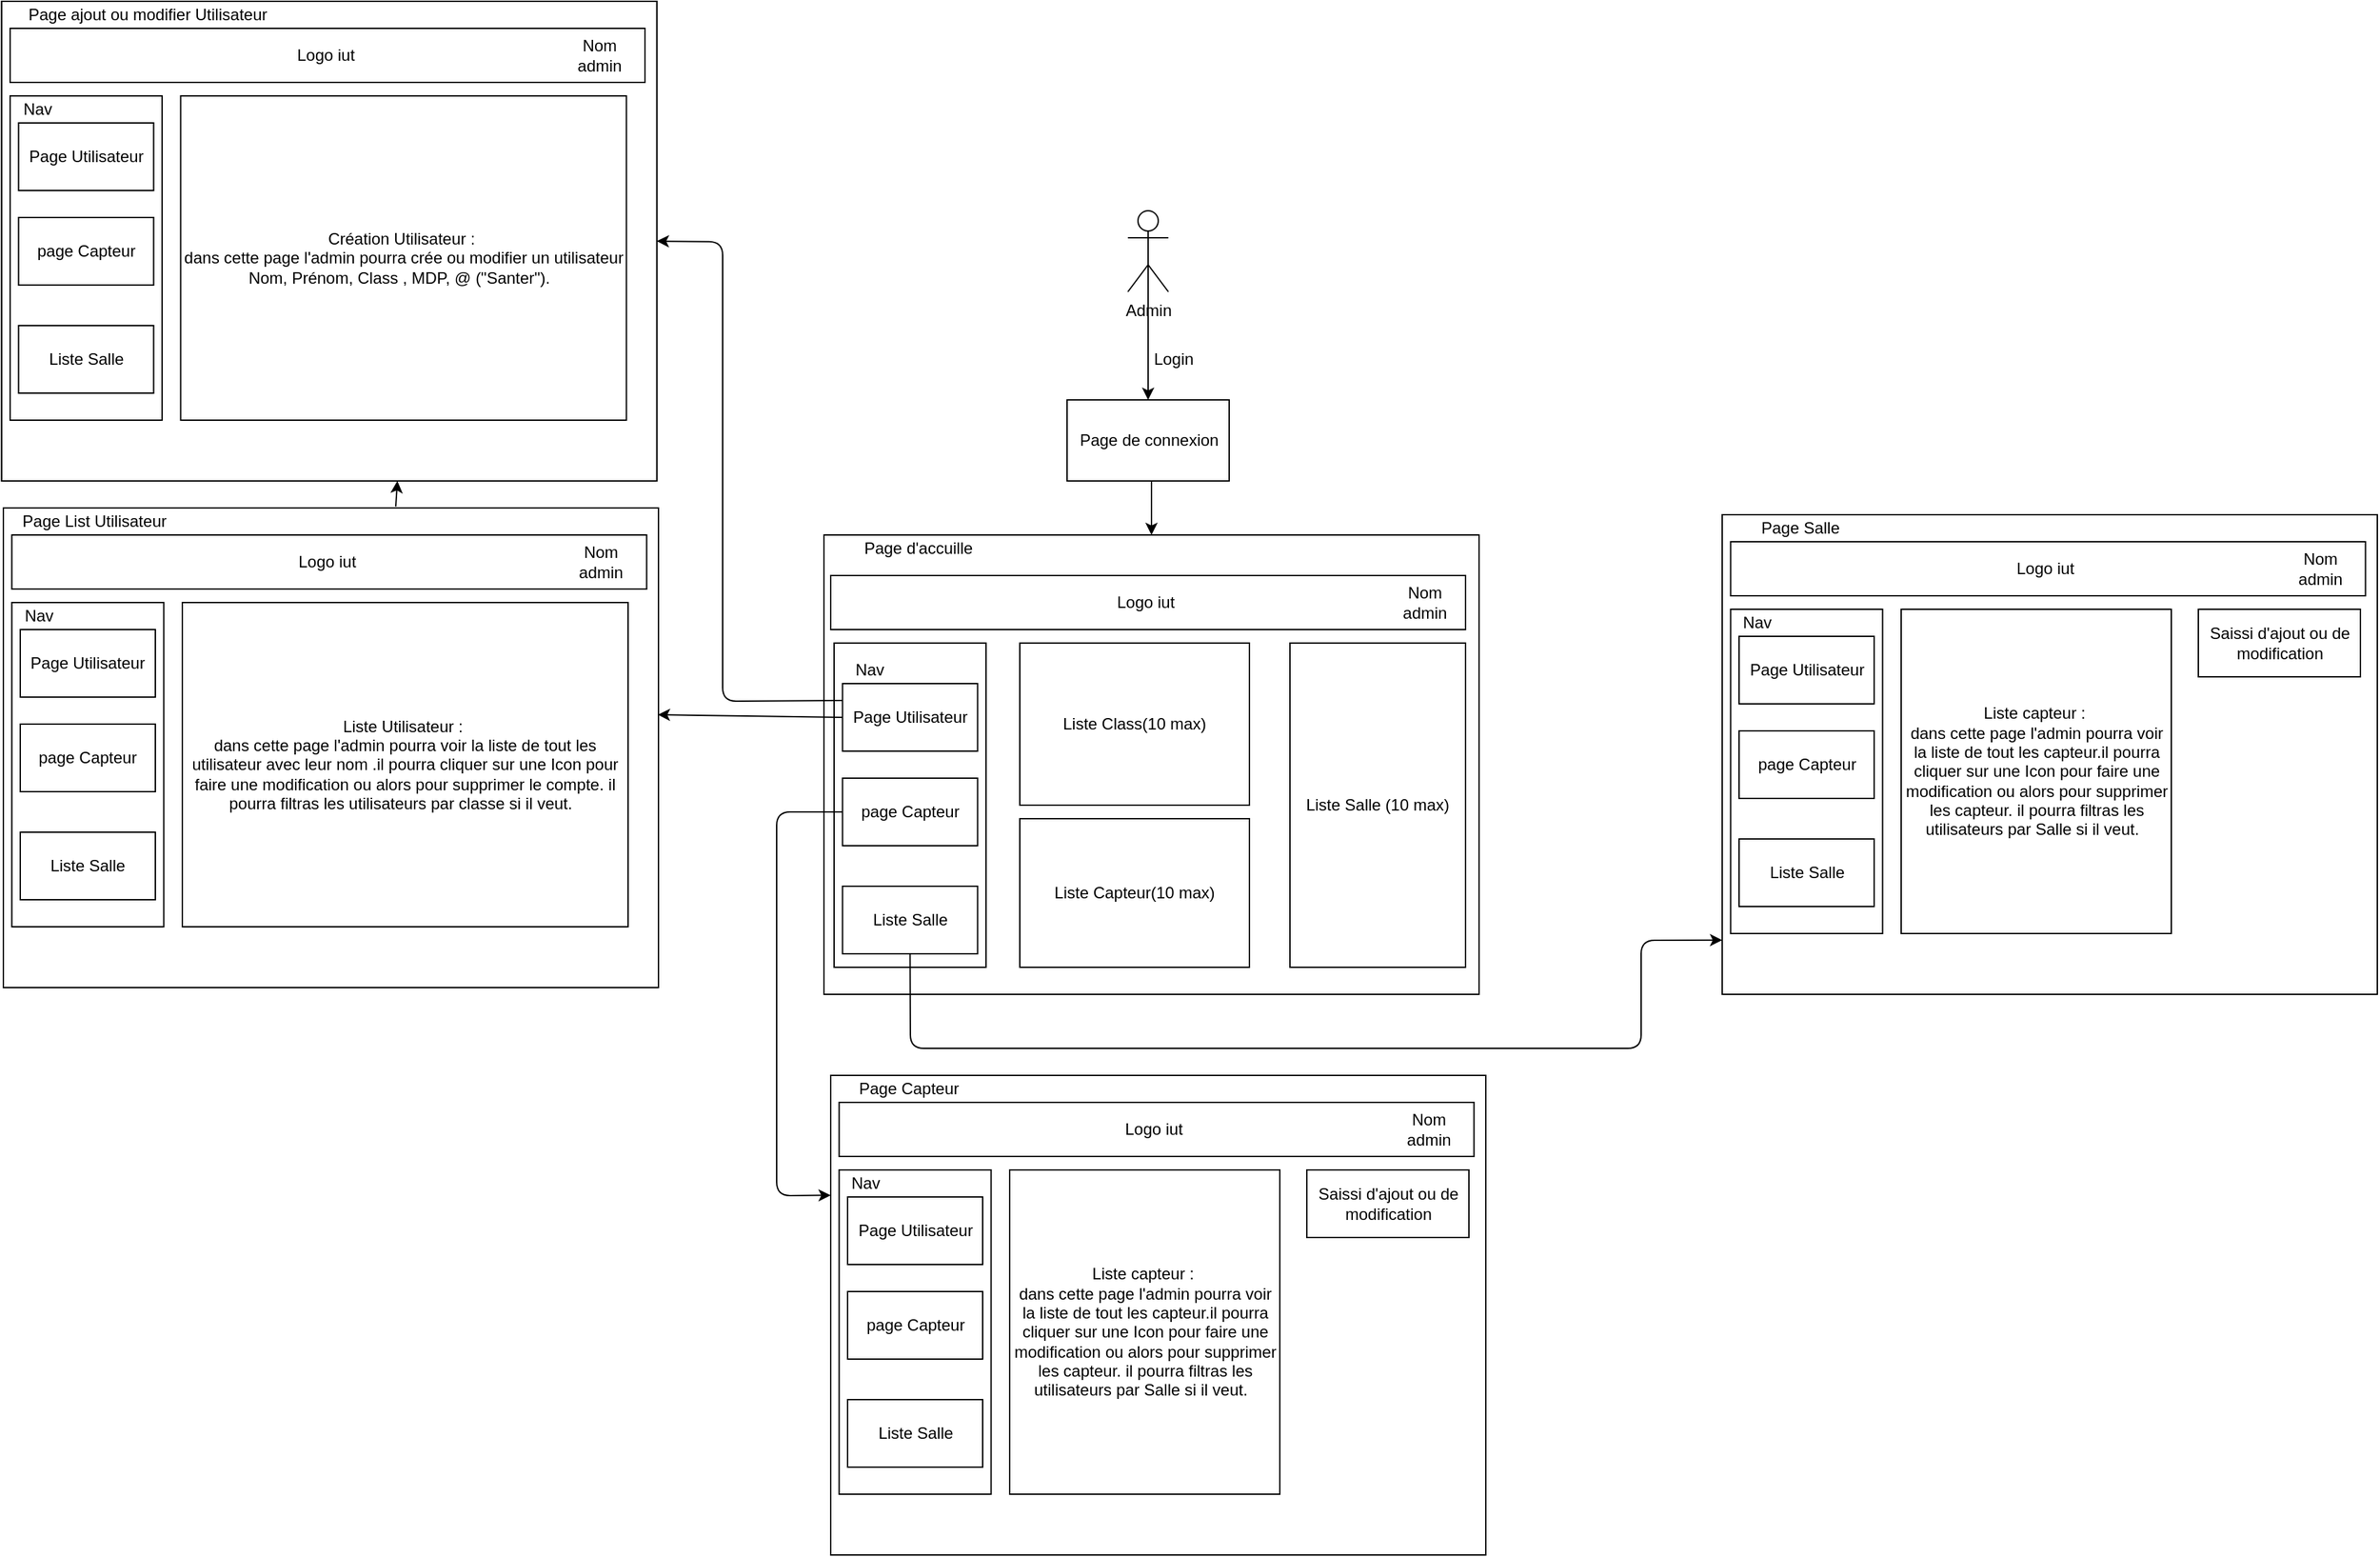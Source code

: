 <mxfile version="14.4.9" type="github" pages="2">
  <diagram id="ARH5aImlDJQzNbsXuoi2" name="Page-1">
    <mxGraphModel dx="2227" dy="1963" grid="1" gridSize="10" guides="1" tooltips="1" connect="1" arrows="1" fold="1" page="1" pageScale="1" pageWidth="827" pageHeight="1169" math="0" shadow="0">
      <root>
        <mxCell id="0" />
        <mxCell id="1" parent="0" />
        <mxCell id="mvBOg-nYU6NL9uwTwKON-1" value="Admin" style="shape=umlActor;verticalLabelPosition=bottom;verticalAlign=top;html=1;outlineConnect=0;" vertex="1" parent="1">
          <mxGeometry x="380" y="20" width="30" height="60" as="geometry" />
        </mxCell>
        <mxCell id="mvBOg-nYU6NL9uwTwKON-2" value="" style="endArrow=classic;html=1;exitX=0.5;exitY=0.5;exitDx=0;exitDy=0;exitPerimeter=0;entryX=0.5;entryY=0;entryDx=0;entryDy=0;" edge="1" parent="1" source="mvBOg-nYU6NL9uwTwKON-1" target="mvBOg-nYU6NL9uwTwKON-3">
          <mxGeometry width="50" height="50" relative="1" as="geometry">
            <mxPoint x="390" y="430" as="sourcePoint" />
            <mxPoint x="395" y="160" as="targetPoint" />
          </mxGeometry>
        </mxCell>
        <mxCell id="mvBOg-nYU6NL9uwTwKON-3" value="" style="rounded=0;whiteSpace=wrap;html=1;" vertex="1" parent="1">
          <mxGeometry x="335" y="160" width="120" height="60" as="geometry" />
        </mxCell>
        <mxCell id="mvBOg-nYU6NL9uwTwKON-4" value="Page de connexion&amp;nbsp;" style="text;html=1;strokeColor=none;fillColor=none;align=center;verticalAlign=middle;whiteSpace=wrap;rounded=0;" vertex="1" parent="1">
          <mxGeometry x="335" y="160" width="125" height="60" as="geometry" />
        </mxCell>
        <mxCell id="mvBOg-nYU6NL9uwTwKON-5" value="Login" style="text;html=1;strokeColor=none;fillColor=none;align=center;verticalAlign=middle;whiteSpace=wrap;rounded=0;" vertex="1" parent="1">
          <mxGeometry x="394" y="120" width="40" height="20" as="geometry" />
        </mxCell>
        <mxCell id="mvBOg-nYU6NL9uwTwKON-6" value="" style="rounded=0;whiteSpace=wrap;html=1;" vertex="1" parent="1">
          <mxGeometry x="155" y="260" width="485" height="340" as="geometry" />
        </mxCell>
        <mxCell id="mvBOg-nYU6NL9uwTwKON-7" value="" style="endArrow=classic;html=1;exitX=0.5;exitY=1;exitDx=0;exitDy=0;entryX=0.5;entryY=0;entryDx=0;entryDy=0;" edge="1" parent="1" source="mvBOg-nYU6NL9uwTwKON-4" target="mvBOg-nYU6NL9uwTwKON-6">
          <mxGeometry width="50" height="50" relative="1" as="geometry">
            <mxPoint x="390" y="430" as="sourcePoint" />
            <mxPoint x="440" y="380" as="targetPoint" />
          </mxGeometry>
        </mxCell>
        <mxCell id="mvBOg-nYU6NL9uwTwKON-8" value="" style="rounded=0;whiteSpace=wrap;html=1;" vertex="1" parent="1">
          <mxGeometry x="162.5" y="340" width="112.5" height="240" as="geometry" />
        </mxCell>
        <mxCell id="mvBOg-nYU6NL9uwTwKON-9" value="Page d&#39;accuille" style="text;html=1;strokeColor=none;fillColor=none;align=center;verticalAlign=middle;whiteSpace=wrap;rounded=0;" vertex="1" parent="1">
          <mxGeometry x="180" y="260" width="90" height="20" as="geometry" />
        </mxCell>
        <mxCell id="mvBOg-nYU6NL9uwTwKON-10" value="Nav" style="text;html=1;strokeColor=none;fillColor=none;align=center;verticalAlign=middle;whiteSpace=wrap;rounded=0;" vertex="1" parent="1">
          <mxGeometry x="168.75" y="350" width="40" height="20" as="geometry" />
        </mxCell>
        <mxCell id="mvBOg-nYU6NL9uwTwKON-11" value="Page Utilisateur" style="rounded=0;whiteSpace=wrap;html=1;" vertex="1" parent="1">
          <mxGeometry x="168.75" y="370" width="100" height="50" as="geometry" />
        </mxCell>
        <mxCell id="mvBOg-nYU6NL9uwTwKON-12" value="page Capteur" style="rounded=0;whiteSpace=wrap;html=1;" vertex="1" parent="1">
          <mxGeometry x="168.75" y="440" width="100" height="50" as="geometry" />
        </mxCell>
        <mxCell id="mvBOg-nYU6NL9uwTwKON-13" value="Liste Salle" style="rounded=0;whiteSpace=wrap;html=1;" vertex="1" parent="1">
          <mxGeometry x="168.75" y="520" width="100" height="50" as="geometry" />
        </mxCell>
        <mxCell id="mvBOg-nYU6NL9uwTwKON-14" value="Liste Class(10 max)" style="rounded=0;whiteSpace=wrap;html=1;" vertex="1" parent="1">
          <mxGeometry x="300" y="340" width="170" height="120" as="geometry" />
        </mxCell>
        <mxCell id="mvBOg-nYU6NL9uwTwKON-15" value="Liste Salle (10 max)" style="rounded=0;whiteSpace=wrap;html=1;" vertex="1" parent="1">
          <mxGeometry x="500" y="340" width="130" height="240" as="geometry" />
        </mxCell>
        <mxCell id="mvBOg-nYU6NL9uwTwKON-16" value="Liste Capteur(10 max)" style="rounded=0;whiteSpace=wrap;html=1;" vertex="1" parent="1">
          <mxGeometry x="300" y="470" width="170" height="110" as="geometry" />
        </mxCell>
        <mxCell id="mvBOg-nYU6NL9uwTwKON-18" value="Logo iut&amp;nbsp;" style="rounded=0;whiteSpace=wrap;html=1;" vertex="1" parent="1">
          <mxGeometry x="160" y="290" width="470" height="40" as="geometry" />
        </mxCell>
        <mxCell id="mvBOg-nYU6NL9uwTwKON-19" value="Nom admin" style="text;html=1;strokeColor=none;fillColor=none;align=center;verticalAlign=middle;whiteSpace=wrap;rounded=0;" vertex="1" parent="1">
          <mxGeometry x="580" y="300" width="40" height="20" as="geometry" />
        </mxCell>
        <mxCell id="mvBOg-nYU6NL9uwTwKON-20" value="" style="endArrow=classic;html=1;exitX=0;exitY=0.5;exitDx=0;exitDy=0;entryX=0.999;entryY=0.431;entryDx=0;entryDy=0;entryPerimeter=0;" edge="1" parent="1" source="mvBOg-nYU6NL9uwTwKON-11" target="hwvQYhv3dfhFRNOniil5-2">
          <mxGeometry width="50" height="50" relative="1" as="geometry">
            <mxPoint x="390" y="520" as="sourcePoint" />
            <mxPoint x="30" y="390" as="targetPoint" />
          </mxGeometry>
        </mxCell>
        <mxCell id="mvBOg-nYU6NL9uwTwKON-21" value="" style="rounded=0;whiteSpace=wrap;html=1;" vertex="1" parent="1">
          <mxGeometry x="-452.5" y="240" width="485" height="355" as="geometry" />
        </mxCell>
        <mxCell id="mvBOg-nYU6NL9uwTwKON-22" value="" style="rounded=0;whiteSpace=wrap;html=1;" vertex="1" parent="1">
          <mxGeometry x="-446.25" y="310" width="112.5" height="240" as="geometry" />
        </mxCell>
        <mxCell id="mvBOg-nYU6NL9uwTwKON-23" value="Page Utilisateur" style="text;html=1;strokeColor=none;fillColor=none;align=center;verticalAlign=middle;whiteSpace=wrap;rounded=0;" vertex="1" parent="1">
          <mxGeometry x="-440" y="240" width="90" height="20" as="geometry" />
        </mxCell>
        <mxCell id="mvBOg-nYU6NL9uwTwKON-24" value="Nav" style="text;html=1;strokeColor=none;fillColor=none;align=center;verticalAlign=middle;whiteSpace=wrap;rounded=0;" vertex="1" parent="1">
          <mxGeometry x="-446.25" y="310" width="40" height="20" as="geometry" />
        </mxCell>
        <mxCell id="mvBOg-nYU6NL9uwTwKON-25" value="Page Utilisateur" style="rounded=0;whiteSpace=wrap;html=1;" vertex="1" parent="1">
          <mxGeometry x="-440" y="330" width="100" height="50" as="geometry" />
        </mxCell>
        <mxCell id="mvBOg-nYU6NL9uwTwKON-26" value="page Capteur" style="rounded=0;whiteSpace=wrap;html=1;" vertex="1" parent="1">
          <mxGeometry x="-440" y="400" width="100" height="50" as="geometry" />
        </mxCell>
        <mxCell id="mvBOg-nYU6NL9uwTwKON-27" value="Liste Salle" style="rounded=0;whiteSpace=wrap;html=1;" vertex="1" parent="1">
          <mxGeometry x="-440" y="480" width="100" height="50" as="geometry" />
        </mxCell>
        <mxCell id="mvBOg-nYU6NL9uwTwKON-28" value="Liste Utilisateur :&amp;nbsp;&lt;br&gt;dans cette page l&#39;admin pourra voir la liste de tout les utilisateur .il pourra cliquer sur une Icon pour faire une modification ou alors pour supprimer le compte. il pourra filtras les utilisateurs par classe si il veut.&amp;nbsp;&amp;nbsp;" style="rounded=0;whiteSpace=wrap;html=1;" vertex="1" parent="1">
          <mxGeometry x="-320" y="310" width="200" height="240" as="geometry" />
        </mxCell>
        <mxCell id="mvBOg-nYU6NL9uwTwKON-31" value="Logo iut&amp;nbsp;" style="rounded=0;whiteSpace=wrap;html=1;" vertex="1" parent="1">
          <mxGeometry x="-446.25" y="260" width="470" height="40" as="geometry" />
        </mxCell>
        <mxCell id="mvBOg-nYU6NL9uwTwKON-32" value="Nom admin" style="text;html=1;strokeColor=none;fillColor=none;align=center;verticalAlign=middle;whiteSpace=wrap;rounded=0;" vertex="1" parent="1">
          <mxGeometry x="-30" y="270" width="40" height="20" as="geometry" />
        </mxCell>
        <mxCell id="hwvQYhv3dfhFRNOniil5-1" value="Saissi d&#39;ajout ou de modification" style="rounded=0;whiteSpace=wrap;html=1;" vertex="1" parent="1">
          <mxGeometry x="-100" y="310" width="120" height="50" as="geometry" />
        </mxCell>
        <mxCell id="hwvQYhv3dfhFRNOniil5-2" value="" style="rounded=0;whiteSpace=wrap;html=1;" vertex="1" parent="1">
          <mxGeometry x="-452.5" y="240" width="485" height="355" as="geometry" />
        </mxCell>
        <mxCell id="hwvQYhv3dfhFRNOniil5-3" value="" style="rounded=0;whiteSpace=wrap;html=1;" vertex="1" parent="1">
          <mxGeometry x="-446.25" y="310" width="112.5" height="240" as="geometry" />
        </mxCell>
        <mxCell id="hwvQYhv3dfhFRNOniil5-4" value="Page List Utilisateur" style="text;html=1;strokeColor=none;fillColor=none;align=center;verticalAlign=middle;whiteSpace=wrap;rounded=0;" vertex="1" parent="1">
          <mxGeometry x="-440" y="240" width="110" height="20" as="geometry" />
        </mxCell>
        <mxCell id="hwvQYhv3dfhFRNOniil5-5" value="Nav" style="text;html=1;strokeColor=none;fillColor=none;align=center;verticalAlign=middle;whiteSpace=wrap;rounded=0;" vertex="1" parent="1">
          <mxGeometry x="-446.25" y="310" width="40" height="20" as="geometry" />
        </mxCell>
        <mxCell id="hwvQYhv3dfhFRNOniil5-6" value="Page Utilisateur" style="rounded=0;whiteSpace=wrap;html=1;" vertex="1" parent="1">
          <mxGeometry x="-440" y="330" width="100" height="50" as="geometry" />
        </mxCell>
        <mxCell id="hwvQYhv3dfhFRNOniil5-7" value="page Capteur" style="rounded=0;whiteSpace=wrap;html=1;" vertex="1" parent="1">
          <mxGeometry x="-440" y="400" width="100" height="50" as="geometry" />
        </mxCell>
        <mxCell id="hwvQYhv3dfhFRNOniil5-8" value="Liste Salle" style="rounded=0;whiteSpace=wrap;html=1;" vertex="1" parent="1">
          <mxGeometry x="-440" y="480" width="100" height="50" as="geometry" />
        </mxCell>
        <mxCell id="hwvQYhv3dfhFRNOniil5-9" value="Liste Utilisateur :&amp;nbsp;&lt;br&gt;dans cette page l&#39;admin pourra voir la liste de tout les utilisateur avec leur nom .il pourra cliquer sur une Icon pour faire une modification ou alors pour supprimer le compte. il pourra filtras les utilisateurs par classe si il veut.&amp;nbsp;&amp;nbsp;" style="rounded=0;whiteSpace=wrap;html=1;" vertex="1" parent="1">
          <mxGeometry x="-320" y="310" width="330" height="240" as="geometry" />
        </mxCell>
        <mxCell id="hwvQYhv3dfhFRNOniil5-10" value="Logo iut&amp;nbsp;" style="rounded=0;whiteSpace=wrap;html=1;" vertex="1" parent="1">
          <mxGeometry x="-446.25" y="260" width="470" height="40" as="geometry" />
        </mxCell>
        <mxCell id="hwvQYhv3dfhFRNOniil5-11" value="Nom admin" style="text;html=1;strokeColor=none;fillColor=none;align=center;verticalAlign=middle;whiteSpace=wrap;rounded=0;" vertex="1" parent="1">
          <mxGeometry x="-30" y="270" width="40" height="20" as="geometry" />
        </mxCell>
        <mxCell id="hwvQYhv3dfhFRNOniil5-13" value="" style="rounded=0;whiteSpace=wrap;html=1;" vertex="1" parent="1">
          <mxGeometry x="160" y="660" width="485" height="355" as="geometry" />
        </mxCell>
        <mxCell id="hwvQYhv3dfhFRNOniil5-14" value="" style="rounded=0;whiteSpace=wrap;html=1;" vertex="1" parent="1">
          <mxGeometry x="166.25" y="730" width="112.5" height="240" as="geometry" />
        </mxCell>
        <mxCell id="hwvQYhv3dfhFRNOniil5-15" value="Page Utilisateur" style="text;html=1;strokeColor=none;fillColor=none;align=center;verticalAlign=middle;whiteSpace=wrap;rounded=0;" vertex="1" parent="1">
          <mxGeometry x="172.5" y="660" width="90" height="20" as="geometry" />
        </mxCell>
        <mxCell id="hwvQYhv3dfhFRNOniil5-16" value="Nav" style="text;html=1;strokeColor=none;fillColor=none;align=center;verticalAlign=middle;whiteSpace=wrap;rounded=0;" vertex="1" parent="1">
          <mxGeometry x="166.25" y="730" width="40" height="20" as="geometry" />
        </mxCell>
        <mxCell id="hwvQYhv3dfhFRNOniil5-17" value="Page Utilisateur" style="rounded=0;whiteSpace=wrap;html=1;" vertex="1" parent="1">
          <mxGeometry x="172.5" y="750" width="100" height="50" as="geometry" />
        </mxCell>
        <mxCell id="hwvQYhv3dfhFRNOniil5-18" value="page Capteur" style="rounded=0;whiteSpace=wrap;html=1;" vertex="1" parent="1">
          <mxGeometry x="172.5" y="820" width="100" height="50" as="geometry" />
        </mxCell>
        <mxCell id="hwvQYhv3dfhFRNOniil5-19" value="Liste Salle" style="rounded=0;whiteSpace=wrap;html=1;" vertex="1" parent="1">
          <mxGeometry x="172.5" y="900" width="100" height="50" as="geometry" />
        </mxCell>
        <mxCell id="hwvQYhv3dfhFRNOniil5-20" value="Liste Utilisateur :&amp;nbsp;&lt;br&gt;dans cette page l&#39;admin pourra voir la liste de tout les utilisateur .il pourra cliquer sur une Icon pour faire une modification ou alors pour supprimer le compte. il pourra filtras les utilisateurs par classe si il veut.&amp;nbsp;&amp;nbsp;" style="rounded=0;whiteSpace=wrap;html=1;" vertex="1" parent="1">
          <mxGeometry x="292.5" y="730" width="200" height="240" as="geometry" />
        </mxCell>
        <mxCell id="hwvQYhv3dfhFRNOniil5-21" value="Logo iut&amp;nbsp;" style="rounded=0;whiteSpace=wrap;html=1;" vertex="1" parent="1">
          <mxGeometry x="166.25" y="680" width="470" height="40" as="geometry" />
        </mxCell>
        <mxCell id="hwvQYhv3dfhFRNOniil5-22" value="Nom admin" style="text;html=1;strokeColor=none;fillColor=none;align=center;verticalAlign=middle;whiteSpace=wrap;rounded=0;" vertex="1" parent="1">
          <mxGeometry x="582.5" y="690" width="40" height="20" as="geometry" />
        </mxCell>
        <mxCell id="hwvQYhv3dfhFRNOniil5-23" value="Saissi d&#39;ajout ou de modification" style="rounded=0;whiteSpace=wrap;html=1;" vertex="1" parent="1">
          <mxGeometry x="512.5" y="730" width="120" height="50" as="geometry" />
        </mxCell>
        <mxCell id="hwvQYhv3dfhFRNOniil5-24" value="" style="rounded=0;whiteSpace=wrap;html=1;" vertex="1" parent="1">
          <mxGeometry x="160" y="660" width="485" height="355" as="geometry" />
        </mxCell>
        <mxCell id="hwvQYhv3dfhFRNOniil5-25" value="" style="rounded=0;whiteSpace=wrap;html=1;" vertex="1" parent="1">
          <mxGeometry x="166.25" y="730" width="112.5" height="240" as="geometry" />
        </mxCell>
        <mxCell id="hwvQYhv3dfhFRNOniil5-26" value="Page Capteur" style="text;html=1;strokeColor=none;fillColor=none;align=center;verticalAlign=middle;whiteSpace=wrap;rounded=0;" vertex="1" parent="1">
          <mxGeometry x="172.5" y="660" width="90" height="20" as="geometry" />
        </mxCell>
        <mxCell id="hwvQYhv3dfhFRNOniil5-27" value="Nav" style="text;html=1;strokeColor=none;fillColor=none;align=center;verticalAlign=middle;whiteSpace=wrap;rounded=0;" vertex="1" parent="1">
          <mxGeometry x="166.25" y="730" width="40" height="20" as="geometry" />
        </mxCell>
        <mxCell id="hwvQYhv3dfhFRNOniil5-28" value="Page Utilisateur" style="rounded=0;whiteSpace=wrap;html=1;" vertex="1" parent="1">
          <mxGeometry x="172.5" y="750" width="100" height="50" as="geometry" />
        </mxCell>
        <mxCell id="hwvQYhv3dfhFRNOniil5-29" value="page Capteur" style="rounded=0;whiteSpace=wrap;html=1;" vertex="1" parent="1">
          <mxGeometry x="172.5" y="820" width="100" height="50" as="geometry" />
        </mxCell>
        <mxCell id="hwvQYhv3dfhFRNOniil5-30" value="Liste Salle" style="rounded=0;whiteSpace=wrap;html=1;" vertex="1" parent="1">
          <mxGeometry x="172.5" y="900" width="100" height="50" as="geometry" />
        </mxCell>
        <mxCell id="hwvQYhv3dfhFRNOniil5-31" value="Liste capteur :&amp;nbsp;&lt;br&gt;dans cette page l&#39;admin pourra voir la liste de tout les capteur.il pourra cliquer sur une Icon pour faire une modification ou alors pour supprimer les capteur. il pourra filtras les utilisateurs par Salle si il veut.&amp;nbsp;&amp;nbsp;" style="rounded=0;whiteSpace=wrap;html=1;" vertex="1" parent="1">
          <mxGeometry x="292.5" y="730" width="200" height="240" as="geometry" />
        </mxCell>
        <mxCell id="hwvQYhv3dfhFRNOniil5-32" value="Logo iut&amp;nbsp;" style="rounded=0;whiteSpace=wrap;html=1;" vertex="1" parent="1">
          <mxGeometry x="166.25" y="680" width="470" height="40" as="geometry" />
        </mxCell>
        <mxCell id="hwvQYhv3dfhFRNOniil5-33" value="Nom admin" style="text;html=1;strokeColor=none;fillColor=none;align=center;verticalAlign=middle;whiteSpace=wrap;rounded=0;" vertex="1" parent="1">
          <mxGeometry x="582.5" y="690" width="40" height="20" as="geometry" />
        </mxCell>
        <mxCell id="hwvQYhv3dfhFRNOniil5-34" value="Saissi d&#39;ajout ou de modification" style="rounded=0;whiteSpace=wrap;html=1;" vertex="1" parent="1">
          <mxGeometry x="512.5" y="730" width="120" height="50" as="geometry" />
        </mxCell>
        <mxCell id="hwvQYhv3dfhFRNOniil5-36" value="" style="endArrow=classic;html=1;exitX=0;exitY=0.5;exitDx=0;exitDy=0;entryX=0;entryY=0.25;entryDx=0;entryDy=0;" edge="1" parent="1" source="mvBOg-nYU6NL9uwTwKON-12" target="hwvQYhv3dfhFRNOniil5-24">
          <mxGeometry width="50" height="50" relative="1" as="geometry">
            <mxPoint x="80" y="640" as="sourcePoint" />
            <mxPoint x="130" y="590" as="targetPoint" />
            <Array as="points">
              <mxPoint x="120" y="465" />
              <mxPoint x="120" y="749" />
            </Array>
          </mxGeometry>
        </mxCell>
        <mxCell id="hwvQYhv3dfhFRNOniil5-37" value="" style="rounded=0;whiteSpace=wrap;html=1;" vertex="1" parent="1">
          <mxGeometry x="-453.75" y="-135" width="485" height="355" as="geometry" />
        </mxCell>
        <mxCell id="hwvQYhv3dfhFRNOniil5-38" value="" style="rounded=0;whiteSpace=wrap;html=1;" vertex="1" parent="1">
          <mxGeometry x="-447.5" y="-65" width="112.5" height="240" as="geometry" />
        </mxCell>
        <mxCell id="hwvQYhv3dfhFRNOniil5-39" value="Page Utilisateur" style="text;html=1;strokeColor=none;fillColor=none;align=center;verticalAlign=middle;whiteSpace=wrap;rounded=0;" vertex="1" parent="1">
          <mxGeometry x="-441.25" y="-135" width="90" height="20" as="geometry" />
        </mxCell>
        <mxCell id="hwvQYhv3dfhFRNOniil5-40" value="Nav" style="text;html=1;strokeColor=none;fillColor=none;align=center;verticalAlign=middle;whiteSpace=wrap;rounded=0;" vertex="1" parent="1">
          <mxGeometry x="-447.5" y="-65" width="40" height="20" as="geometry" />
        </mxCell>
        <mxCell id="hwvQYhv3dfhFRNOniil5-41" value="Page Utilisateur" style="rounded=0;whiteSpace=wrap;html=1;" vertex="1" parent="1">
          <mxGeometry x="-441.25" y="-45" width="100" height="50" as="geometry" />
        </mxCell>
        <mxCell id="hwvQYhv3dfhFRNOniil5-42" value="page Capteur" style="rounded=0;whiteSpace=wrap;html=1;" vertex="1" parent="1">
          <mxGeometry x="-441.25" y="25" width="100" height="50" as="geometry" />
        </mxCell>
        <mxCell id="hwvQYhv3dfhFRNOniil5-43" value="Liste Salle" style="rounded=0;whiteSpace=wrap;html=1;" vertex="1" parent="1">
          <mxGeometry x="-441.25" y="105" width="100" height="50" as="geometry" />
        </mxCell>
        <mxCell id="hwvQYhv3dfhFRNOniil5-44" value="Liste Utilisateur :&amp;nbsp;&lt;br&gt;dans cette page l&#39;admin pourra voir la liste de tout les utilisateur .il pourra cliquer sur une Icon pour faire une modification ou alors pour supprimer le compte. il pourra filtras les utilisateurs par classe si il veut.&amp;nbsp;&amp;nbsp;" style="rounded=0;whiteSpace=wrap;html=1;" vertex="1" parent="1">
          <mxGeometry x="-321.25" y="-65" width="200" height="240" as="geometry" />
        </mxCell>
        <mxCell id="hwvQYhv3dfhFRNOniil5-45" value="Logo iut&amp;nbsp;" style="rounded=0;whiteSpace=wrap;html=1;" vertex="1" parent="1">
          <mxGeometry x="-447.5" y="-115" width="470" height="40" as="geometry" />
        </mxCell>
        <mxCell id="hwvQYhv3dfhFRNOniil5-46" value="Nom admin" style="text;html=1;strokeColor=none;fillColor=none;align=center;verticalAlign=middle;whiteSpace=wrap;rounded=0;" vertex="1" parent="1">
          <mxGeometry x="-31.25" y="-105" width="40" height="20" as="geometry" />
        </mxCell>
        <mxCell id="hwvQYhv3dfhFRNOniil5-47" value="Saissi d&#39;ajout ou de modification" style="rounded=0;whiteSpace=wrap;html=1;" vertex="1" parent="1">
          <mxGeometry x="-101.25" y="-65" width="120" height="50" as="geometry" />
        </mxCell>
        <mxCell id="hwvQYhv3dfhFRNOniil5-48" value="" style="rounded=0;whiteSpace=wrap;html=1;" vertex="1" parent="1">
          <mxGeometry x="-453.75" y="-135" width="485" height="355" as="geometry" />
        </mxCell>
        <mxCell id="hwvQYhv3dfhFRNOniil5-49" value="" style="rounded=0;whiteSpace=wrap;html=1;" vertex="1" parent="1">
          <mxGeometry x="-447.5" y="-65" width="112.5" height="240" as="geometry" />
        </mxCell>
        <mxCell id="hwvQYhv3dfhFRNOniil5-50" value="Page ajout ou modifier Utilisateur" style="text;html=1;strokeColor=none;fillColor=none;align=center;verticalAlign=middle;whiteSpace=wrap;rounded=0;" vertex="1" parent="1">
          <mxGeometry x="-441.25" y="-135" width="191.25" height="20" as="geometry" />
        </mxCell>
        <mxCell id="hwvQYhv3dfhFRNOniil5-51" value="Nav" style="text;html=1;strokeColor=none;fillColor=none;align=center;verticalAlign=middle;whiteSpace=wrap;rounded=0;" vertex="1" parent="1">
          <mxGeometry x="-447.5" y="-65" width="40" height="20" as="geometry" />
        </mxCell>
        <mxCell id="hwvQYhv3dfhFRNOniil5-52" value="Page Utilisateur" style="rounded=0;whiteSpace=wrap;html=1;" vertex="1" parent="1">
          <mxGeometry x="-441.25" y="-45" width="100" height="50" as="geometry" />
        </mxCell>
        <mxCell id="hwvQYhv3dfhFRNOniil5-53" value="page Capteur" style="rounded=0;whiteSpace=wrap;html=1;" vertex="1" parent="1">
          <mxGeometry x="-441.25" y="25" width="100" height="50" as="geometry" />
        </mxCell>
        <mxCell id="hwvQYhv3dfhFRNOniil5-54" value="Liste Salle" style="rounded=0;whiteSpace=wrap;html=1;" vertex="1" parent="1">
          <mxGeometry x="-441.25" y="105" width="100" height="50" as="geometry" />
        </mxCell>
        <mxCell id="hwvQYhv3dfhFRNOniil5-55" value="Création Utilisateur :&amp;nbsp;&lt;br&gt;dans cette page l&#39;admin pourra crée ou modifier un utilisateur Nom, Prénom, Class , MDP, @ (&quot;Santer&quot;).&amp;nbsp;&amp;nbsp;" style="rounded=0;whiteSpace=wrap;html=1;" vertex="1" parent="1">
          <mxGeometry x="-321.25" y="-65" width="330" height="240" as="geometry" />
        </mxCell>
        <mxCell id="hwvQYhv3dfhFRNOniil5-56" value="Logo iut&amp;nbsp;" style="rounded=0;whiteSpace=wrap;html=1;" vertex="1" parent="1">
          <mxGeometry x="-447.5" y="-115" width="470" height="40" as="geometry" />
        </mxCell>
        <mxCell id="hwvQYhv3dfhFRNOniil5-57" value="Nom admin" style="text;html=1;strokeColor=none;fillColor=none;align=center;verticalAlign=middle;whiteSpace=wrap;rounded=0;" vertex="1" parent="1">
          <mxGeometry x="-31.25" y="-105" width="40" height="20" as="geometry" />
        </mxCell>
        <mxCell id="hwvQYhv3dfhFRNOniil5-58" value="" style="endArrow=classic;html=1;exitX=0;exitY=0.25;exitDx=0;exitDy=0;entryX=1;entryY=0.5;entryDx=0;entryDy=0;" edge="1" parent="1" source="mvBOg-nYU6NL9uwTwKON-11" target="hwvQYhv3dfhFRNOniil5-48">
          <mxGeometry width="50" height="50" relative="1" as="geometry">
            <mxPoint x="178.75" y="405" as="sourcePoint" />
            <mxPoint x="42.015" y="403.005" as="targetPoint" />
            <Array as="points">
              <mxPoint x="80" y="383" />
              <mxPoint x="80" y="43" />
            </Array>
          </mxGeometry>
        </mxCell>
        <mxCell id="hwvQYhv3dfhFRNOniil5-59" value="" style="endArrow=classic;html=1;exitX=0.599;exitY=-0.003;exitDx=0;exitDy=0;exitPerimeter=0;entryX=0.604;entryY=1;entryDx=0;entryDy=0;entryPerimeter=0;" edge="1" parent="1" source="hwvQYhv3dfhFRNOniil5-2" target="hwvQYhv3dfhFRNOniil5-48">
          <mxGeometry width="50" height="50" relative="1" as="geometry">
            <mxPoint x="40" y="290" as="sourcePoint" />
            <mxPoint x="90" y="240" as="targetPoint" />
          </mxGeometry>
        </mxCell>
        <mxCell id="hwvQYhv3dfhFRNOniil5-60" value="" style="rounded=0;whiteSpace=wrap;html=1;" vertex="1" parent="1">
          <mxGeometry x="820" y="245" width="485" height="355" as="geometry" />
        </mxCell>
        <mxCell id="hwvQYhv3dfhFRNOniil5-61" value="" style="rounded=0;whiteSpace=wrap;html=1;" vertex="1" parent="1">
          <mxGeometry x="826.25" y="315" width="112.5" height="240" as="geometry" />
        </mxCell>
        <mxCell id="hwvQYhv3dfhFRNOniil5-62" value="Page Utilisateur" style="text;html=1;strokeColor=none;fillColor=none;align=center;verticalAlign=middle;whiteSpace=wrap;rounded=0;" vertex="1" parent="1">
          <mxGeometry x="832.5" y="245" width="90" height="20" as="geometry" />
        </mxCell>
        <mxCell id="hwvQYhv3dfhFRNOniil5-63" value="Nav" style="text;html=1;strokeColor=none;fillColor=none;align=center;verticalAlign=middle;whiteSpace=wrap;rounded=0;" vertex="1" parent="1">
          <mxGeometry x="826.25" y="315" width="40" height="20" as="geometry" />
        </mxCell>
        <mxCell id="hwvQYhv3dfhFRNOniil5-64" value="Page Utilisateur" style="rounded=0;whiteSpace=wrap;html=1;" vertex="1" parent="1">
          <mxGeometry x="832.5" y="335" width="100" height="50" as="geometry" />
        </mxCell>
        <mxCell id="hwvQYhv3dfhFRNOniil5-65" value="page Capteur" style="rounded=0;whiteSpace=wrap;html=1;" vertex="1" parent="1">
          <mxGeometry x="832.5" y="405" width="100" height="50" as="geometry" />
        </mxCell>
        <mxCell id="hwvQYhv3dfhFRNOniil5-66" value="Liste Salle" style="rounded=0;whiteSpace=wrap;html=1;" vertex="1" parent="1">
          <mxGeometry x="832.5" y="485" width="100" height="50" as="geometry" />
        </mxCell>
        <mxCell id="hwvQYhv3dfhFRNOniil5-67" value="Liste Utilisateur :&amp;nbsp;&lt;br&gt;dans cette page l&#39;admin pourra voir la liste de tout les utilisateur .il pourra cliquer sur une Icon pour faire une modification ou alors pour supprimer le compte. il pourra filtras les utilisateurs par classe si il veut.&amp;nbsp;&amp;nbsp;" style="rounded=0;whiteSpace=wrap;html=1;" vertex="1" parent="1">
          <mxGeometry x="952.5" y="315" width="200" height="240" as="geometry" />
        </mxCell>
        <mxCell id="hwvQYhv3dfhFRNOniil5-68" value="Logo iut&amp;nbsp;" style="rounded=0;whiteSpace=wrap;html=1;" vertex="1" parent="1">
          <mxGeometry x="826.25" y="265" width="470" height="40" as="geometry" />
        </mxCell>
        <mxCell id="hwvQYhv3dfhFRNOniil5-69" value="Nom admin" style="text;html=1;strokeColor=none;fillColor=none;align=center;verticalAlign=middle;whiteSpace=wrap;rounded=0;" vertex="1" parent="1">
          <mxGeometry x="1242.5" y="275" width="40" height="20" as="geometry" />
        </mxCell>
        <mxCell id="hwvQYhv3dfhFRNOniil5-70" value="Saissi d&#39;ajout ou de modification" style="rounded=0;whiteSpace=wrap;html=1;" vertex="1" parent="1">
          <mxGeometry x="1172.5" y="315" width="120" height="50" as="geometry" />
        </mxCell>
        <mxCell id="hwvQYhv3dfhFRNOniil5-71" value="" style="rounded=0;whiteSpace=wrap;html=1;" vertex="1" parent="1">
          <mxGeometry x="820" y="245" width="485" height="355" as="geometry" />
        </mxCell>
        <mxCell id="hwvQYhv3dfhFRNOniil5-72" value="" style="rounded=0;whiteSpace=wrap;html=1;" vertex="1" parent="1">
          <mxGeometry x="826.25" y="315" width="112.5" height="240" as="geometry" />
        </mxCell>
        <mxCell id="hwvQYhv3dfhFRNOniil5-73" value="Page Salle" style="text;html=1;strokeColor=none;fillColor=none;align=center;verticalAlign=middle;whiteSpace=wrap;rounded=0;" vertex="1" parent="1">
          <mxGeometry x="832.5" y="245" width="90" height="20" as="geometry" />
        </mxCell>
        <mxCell id="hwvQYhv3dfhFRNOniil5-74" value="Nav" style="text;html=1;strokeColor=none;fillColor=none;align=center;verticalAlign=middle;whiteSpace=wrap;rounded=0;" vertex="1" parent="1">
          <mxGeometry x="826.25" y="315" width="40" height="20" as="geometry" />
        </mxCell>
        <mxCell id="hwvQYhv3dfhFRNOniil5-75" value="Page Utilisateur" style="rounded=0;whiteSpace=wrap;html=1;" vertex="1" parent="1">
          <mxGeometry x="832.5" y="335" width="100" height="50" as="geometry" />
        </mxCell>
        <mxCell id="hwvQYhv3dfhFRNOniil5-76" value="page Capteur" style="rounded=0;whiteSpace=wrap;html=1;" vertex="1" parent="1">
          <mxGeometry x="832.5" y="405" width="100" height="50" as="geometry" />
        </mxCell>
        <mxCell id="hwvQYhv3dfhFRNOniil5-77" value="Liste Salle" style="rounded=0;whiteSpace=wrap;html=1;" vertex="1" parent="1">
          <mxGeometry x="832.5" y="485" width="100" height="50" as="geometry" />
        </mxCell>
        <mxCell id="hwvQYhv3dfhFRNOniil5-78" value="Liste capteur :&amp;nbsp;&lt;br&gt;dans cette page l&#39;admin pourra voir la liste de tout les capteur.il pourra cliquer sur une Icon pour faire une modification ou alors pour supprimer les capteur. il pourra filtras les utilisateurs par Salle si il veut.&amp;nbsp;&amp;nbsp;" style="rounded=0;whiteSpace=wrap;html=1;" vertex="1" parent="1">
          <mxGeometry x="952.5" y="315" width="200" height="240" as="geometry" />
        </mxCell>
        <mxCell id="hwvQYhv3dfhFRNOniil5-79" value="Logo iut&amp;nbsp;" style="rounded=0;whiteSpace=wrap;html=1;" vertex="1" parent="1">
          <mxGeometry x="826.25" y="265" width="470" height="40" as="geometry" />
        </mxCell>
        <mxCell id="hwvQYhv3dfhFRNOniil5-80" value="Nom admin" style="text;html=1;strokeColor=none;fillColor=none;align=center;verticalAlign=middle;whiteSpace=wrap;rounded=0;" vertex="1" parent="1">
          <mxGeometry x="1242.5" y="275" width="40" height="20" as="geometry" />
        </mxCell>
        <mxCell id="hwvQYhv3dfhFRNOniil5-81" value="Saissi d&#39;ajout ou de modification" style="rounded=0;whiteSpace=wrap;html=1;" vertex="1" parent="1">
          <mxGeometry x="1172.5" y="315" width="120" height="50" as="geometry" />
        </mxCell>
        <mxCell id="hwvQYhv3dfhFRNOniil5-82" value="" style="endArrow=classic;html=1;exitX=0.5;exitY=1;exitDx=0;exitDy=0;entryX=0;entryY=0.887;entryDx=0;entryDy=0;entryPerimeter=0;" edge="1" parent="1" source="mvBOg-nYU6NL9uwTwKON-13" target="hwvQYhv3dfhFRNOniil5-71">
          <mxGeometry width="50" height="50" relative="1" as="geometry">
            <mxPoint x="280" y="730" as="sourcePoint" />
            <mxPoint x="330" y="680" as="targetPoint" />
            <Array as="points">
              <mxPoint x="219" y="640" />
              <mxPoint x="760" y="640" />
              <mxPoint x="760" y="560" />
            </Array>
          </mxGeometry>
        </mxCell>
      </root>
    </mxGraphModel>
  </diagram>
  <diagram id="yjz1uDXx_yGdPpsBm2Sv" name="Page-2">
    <mxGraphModel dx="1422" dy="794" grid="1" gridSize="10" guides="1" tooltips="1" connect="1" arrows="1" fold="1" page="1" pageScale="1" pageWidth="827" pageHeight="1169" math="0" shadow="0">
      <root>
        <mxCell id="MWNg60viDez2qhtSHrZ1-0" />
        <mxCell id="MWNg60viDez2qhtSHrZ1-1" parent="MWNg60viDez2qhtSHrZ1-0" />
      </root>
    </mxGraphModel>
  </diagram>
</mxfile>
